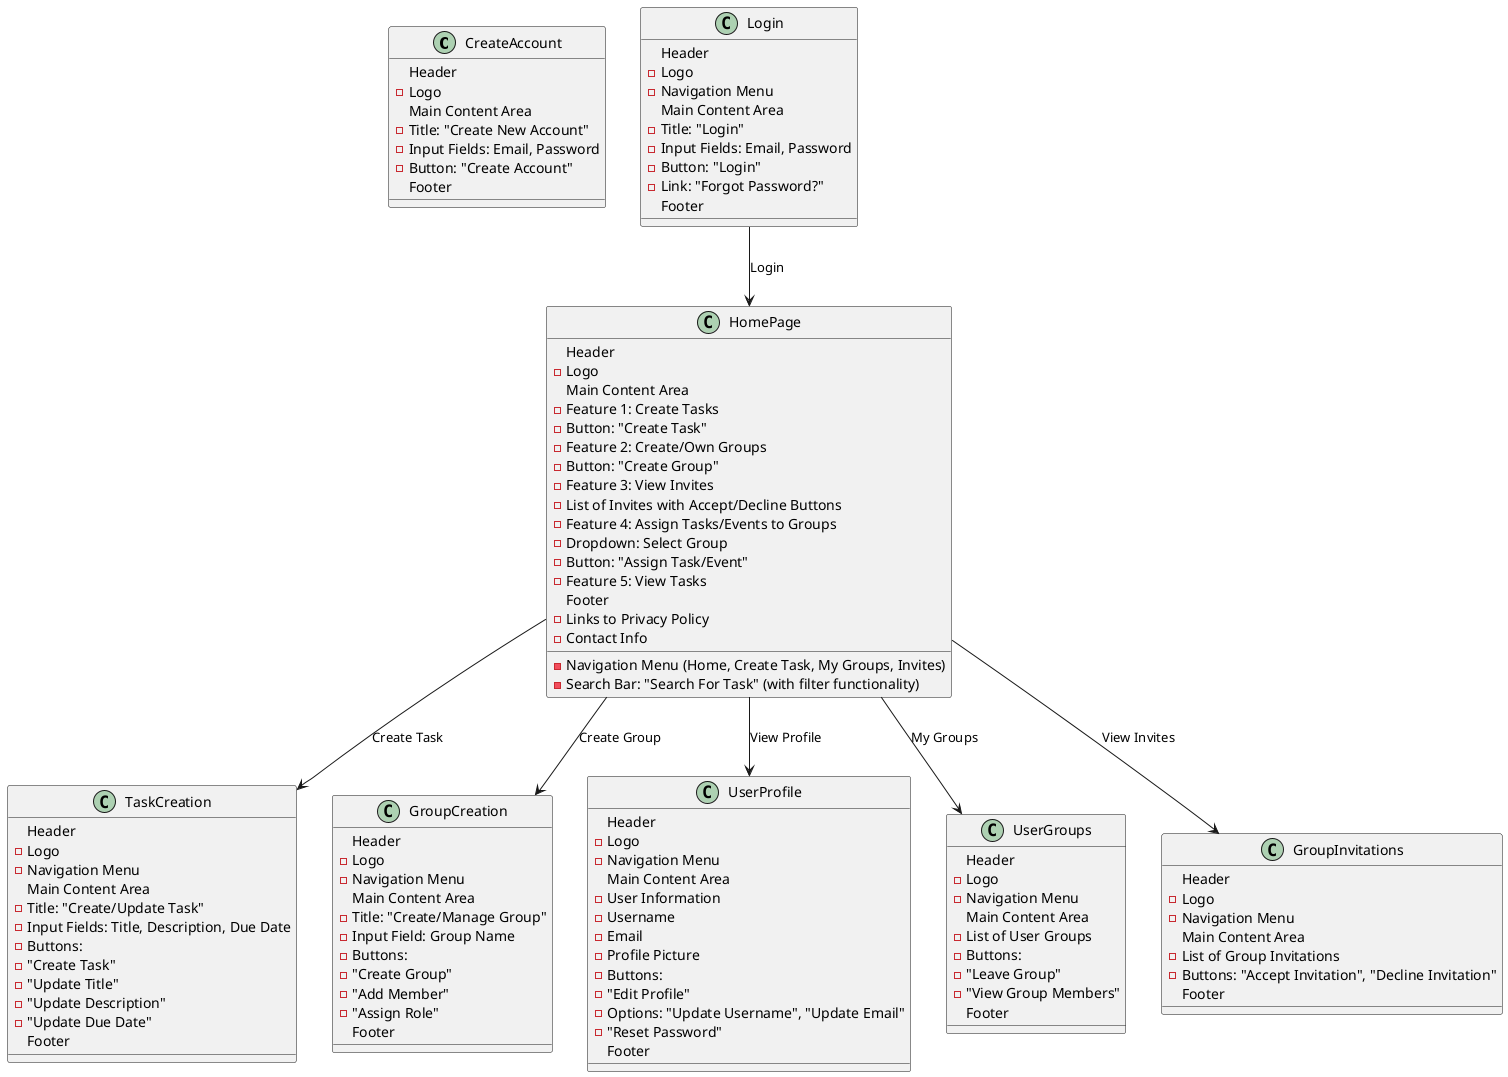 @startuml
class CreateAccount {
  Header
  - Logo
  Main Content Area
  - Title: "Create New Account"
  - Input Fields: Email, Password
  - Button: "Create Account"
  Footer
}

class Login {
  Header
  - Logo
  - Navigation Menu
  Main Content Area
  - Title: "Login"
  - Input Fields: Email, Password
  - Button: "Login"
  - Link: "Forgot Password?"
  Footer
}

class HomePage {
  Header
  - Logo
  - Navigation Menu (Home, Create Task, My Groups, Invites)
  Main Content Area
  - Feature 1: Create Tasks
    - Button: "Create Task"
  - Feature 2: Create/Own Groups
    - Button: "Create Group"
  - Feature 3: View Invites
    - List of Invites with Accept/Decline Buttons
  - Feature 4: Assign Tasks/Events to Groups
    - Dropdown: Select Group
    - Button: "Assign Task/Event"
  - Feature 5: View Tasks
    - Search Bar: "Search For Task" (with filter functionality)
  Footer
  - Links to Privacy Policy
  - Contact Info
}

class TaskCreation {
  Header
  - Logo
  - Navigation Menu
  Main Content Area
  - Title: "Create/Update Task"
  - Input Fields: Title, Description, Due Date
  - Buttons:
    - "Create Task"
    - "Update Title"
    - "Update Description"
    - "Update Due Date"
  Footer
}

class GroupCreation {
  Header
  - Logo
  - Navigation Menu
  Main Content Area
  - Title: "Create/Manage Group"
  - Input Field: Group Name
  - Buttons:
    - "Create Group"
    - "Add Member"
    - "Assign Role"
  Footer
}

class UserProfile {
  Header
  - Logo
  - Navigation Menu
  Main Content Area
  - User Information
    - Username
    - Email
    - Profile Picture
  - Buttons:
    - "Edit Profile"
      - Options: "Update Username", "Update Email"
    - "Reset Password"
  Footer
}

class UserGroups {
  Header
  - Logo
  - Navigation Menu
  Main Content Area
  - List of User Groups
  - Buttons:
    - "Leave Group"
    - "View Group Members"
  Footer
}

class GroupInvitations {
  Header
  - Logo
  - Navigation Menu
  Main Content Area
  - List of Group Invitations
    - Buttons: "Accept Invitation", "Decline Invitation"
  Footer
}

Login --> HomePage : "Login"
HomePage --> TaskCreation : "Create Task"
HomePage --> GroupCreation : "Create Group"
HomePage --> UserProfile : "View Profile"
HomePage --> UserGroups : "My Groups"
HomePage --> GroupInvitations : "View Invites"
@enduml
